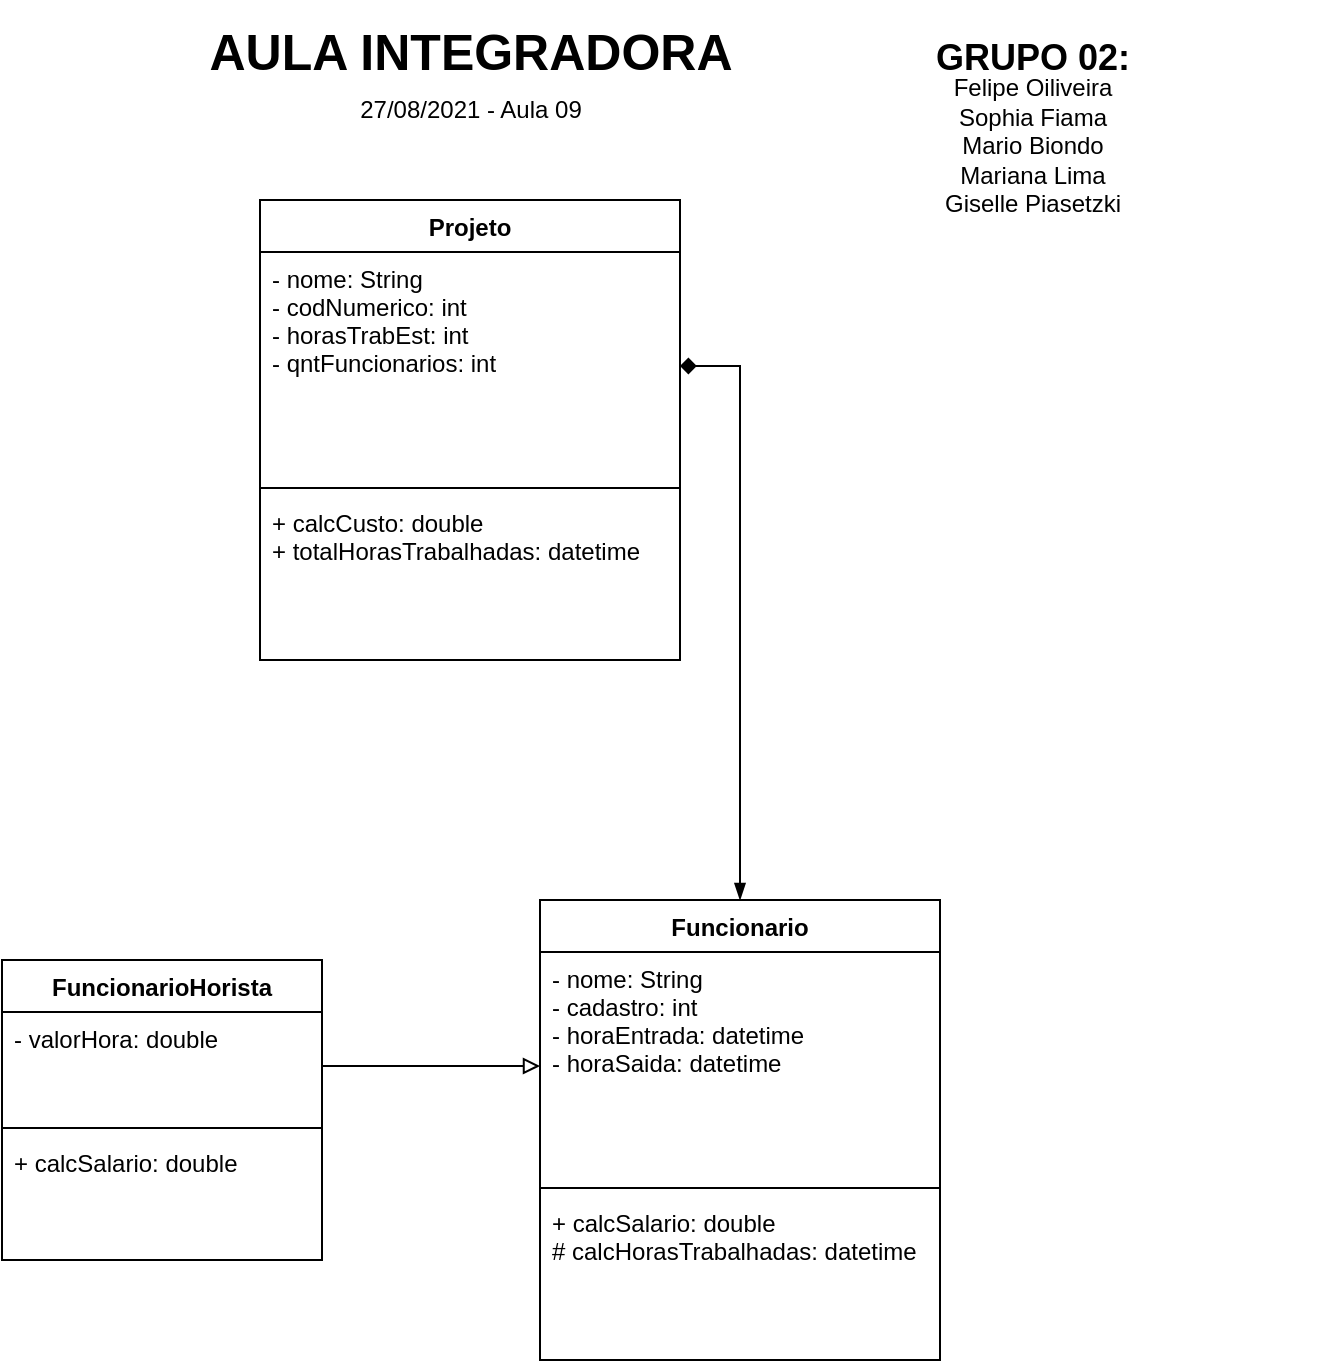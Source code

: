 <mxfile version="14.9.6" type="device"><diagram id="nhAN76I3133yOIfXp-Z8" name="Página-1"><mxGraphModel dx="1185" dy="685" grid="1" gridSize="10" guides="1" tooltips="1" connect="1" arrows="1" fold="1" page="1" pageScale="1" pageWidth="1169" pageHeight="827" math="0" shadow="0"><root><mxCell id="0"/><mxCell id="1" parent="0"/><mxCell id="GYtdyxINptspct3aWWnP-5" value="Projeto" style="swimlane;fontStyle=1;align=center;verticalAlign=top;childLayout=stackLayout;horizontal=1;startSize=26;horizontalStack=0;resizeParent=1;resizeParentMax=0;resizeLast=0;collapsible=1;marginBottom=0;" vertex="1" parent="1"><mxGeometry x="449" y="130" width="210" height="230" as="geometry"/></mxCell><mxCell id="GYtdyxINptspct3aWWnP-6" value="- nome: String&#10;- codNumerico: int&#10;- horasTrabEst: int&#10;- qntFuncionarios: int&#10;" style="text;strokeColor=none;fillColor=none;align=left;verticalAlign=top;spacingLeft=4;spacingRight=4;overflow=hidden;rotatable=0;points=[[0,0.5],[1,0.5]];portConstraint=eastwest;" vertex="1" parent="GYtdyxINptspct3aWWnP-5"><mxGeometry y="26" width="210" height="114" as="geometry"/></mxCell><mxCell id="GYtdyxINptspct3aWWnP-7" value="" style="line;strokeWidth=1;fillColor=none;align=left;verticalAlign=middle;spacingTop=-1;spacingLeft=3;spacingRight=3;rotatable=0;labelPosition=right;points=[];portConstraint=eastwest;" vertex="1" parent="GYtdyxINptspct3aWWnP-5"><mxGeometry y="140" width="210" height="8" as="geometry"/></mxCell><mxCell id="GYtdyxINptspct3aWWnP-8" value="+ calcCusto: double&#10;+ totalHorasTrabalhadas: datetime" style="text;strokeColor=none;fillColor=none;align=left;verticalAlign=top;spacingLeft=4;spacingRight=4;overflow=hidden;rotatable=0;points=[[0,0.5],[1,0.5]];portConstraint=eastwest;" vertex="1" parent="GYtdyxINptspct3aWWnP-5"><mxGeometry y="148" width="210" height="82" as="geometry"/></mxCell><mxCell id="GYtdyxINptspct3aWWnP-17" value="Funcionario&#10;" style="swimlane;fontStyle=1;align=center;verticalAlign=top;childLayout=stackLayout;horizontal=1;startSize=26;horizontalStack=0;resizeParent=1;resizeParentMax=0;resizeLast=0;collapsible=1;marginBottom=0;" vertex="1" parent="1"><mxGeometry x="589" y="480" width="200" height="230" as="geometry"/></mxCell><mxCell id="GYtdyxINptspct3aWWnP-18" value="- nome: String&#10;- cadastro: int&#10;- horaEntrada: datetime&#10;- horaSaida: datetime" style="text;strokeColor=none;fillColor=none;align=left;verticalAlign=top;spacingLeft=4;spacingRight=4;overflow=hidden;rotatable=0;points=[[0,0.5],[1,0.5]];portConstraint=eastwest;" vertex="1" parent="GYtdyxINptspct3aWWnP-17"><mxGeometry y="26" width="200" height="114" as="geometry"/></mxCell><mxCell id="GYtdyxINptspct3aWWnP-19" value="" style="line;strokeWidth=1;fillColor=none;align=left;verticalAlign=middle;spacingTop=-1;spacingLeft=3;spacingRight=3;rotatable=0;labelPosition=right;points=[];portConstraint=eastwest;" vertex="1" parent="GYtdyxINptspct3aWWnP-17"><mxGeometry y="140" width="200" height="8" as="geometry"/></mxCell><mxCell id="GYtdyxINptspct3aWWnP-20" value="+ calcSalario: double&#10;# calcHorasTrabalhadas: datetime" style="text;strokeColor=none;fillColor=none;align=left;verticalAlign=top;spacingLeft=4;spacingRight=4;overflow=hidden;rotatable=0;points=[[0,0.5],[1,0.5]];portConstraint=eastwest;" vertex="1" parent="GYtdyxINptspct3aWWnP-17"><mxGeometry y="148" width="200" height="82" as="geometry"/></mxCell><mxCell id="GYtdyxINptspct3aWWnP-21" value="FuncionarioHorista" style="swimlane;fontStyle=1;align=center;verticalAlign=top;childLayout=stackLayout;horizontal=1;startSize=26;horizontalStack=0;resizeParent=1;resizeParentMax=0;resizeLast=0;collapsible=1;marginBottom=0;" vertex="1" parent="1"><mxGeometry x="320" y="510" width="160" height="150" as="geometry"/></mxCell><mxCell id="GYtdyxINptspct3aWWnP-22" value="- valorHora: double" style="text;strokeColor=none;fillColor=none;align=left;verticalAlign=top;spacingLeft=4;spacingRight=4;overflow=hidden;rotatable=0;points=[[0,0.5],[1,0.5]];portConstraint=eastwest;" vertex="1" parent="GYtdyxINptspct3aWWnP-21"><mxGeometry y="26" width="160" height="54" as="geometry"/></mxCell><mxCell id="GYtdyxINptspct3aWWnP-23" value="" style="line;strokeWidth=1;fillColor=none;align=left;verticalAlign=middle;spacingTop=-1;spacingLeft=3;spacingRight=3;rotatable=0;labelPosition=right;points=[];portConstraint=eastwest;" vertex="1" parent="GYtdyxINptspct3aWWnP-21"><mxGeometry y="80" width="160" height="8" as="geometry"/></mxCell><mxCell id="GYtdyxINptspct3aWWnP-24" value="+ calcSalario: double" style="text;strokeColor=none;fillColor=none;align=left;verticalAlign=top;spacingLeft=4;spacingRight=4;overflow=hidden;rotatable=0;points=[[0,0.5],[1,0.5]];portConstraint=eastwest;" vertex="1" parent="GYtdyxINptspct3aWWnP-21"><mxGeometry y="88" width="160" height="62" as="geometry"/></mxCell><mxCell id="GYtdyxINptspct3aWWnP-61" style="edgeStyle=orthogonalEdgeStyle;rounded=0;orthogonalLoop=1;jettySize=auto;html=1;entryX=0;entryY=0.5;entryDx=0;entryDy=0;endArrow=block;endFill=0;" edge="1" parent="1" source="GYtdyxINptspct3aWWnP-22" target="GYtdyxINptspct3aWWnP-18"><mxGeometry relative="1" as="geometry"/></mxCell><mxCell id="GYtdyxINptspct3aWWnP-64" value="&lt;font size=&quot;1&quot;&gt;&lt;b style=&quot;font-size: 25px&quot;&gt;AULA INTEGRADORA&lt;/b&gt;&lt;/font&gt;" style="text;html=1;strokeColor=none;fillColor=none;align=center;verticalAlign=middle;whiteSpace=wrap;rounded=0;" vertex="1" parent="1"><mxGeometry x="409" y="30" width="291" height="50" as="geometry"/></mxCell><mxCell id="GYtdyxINptspct3aWWnP-65" value="&lt;font size=&quot;1&quot;&gt;&lt;span style=&quot;font-size: 12px&quot;&gt;27/08/2021 - Aula 09&lt;br&gt;&lt;/span&gt;&lt;/font&gt;" style="text;html=1;strokeColor=none;fillColor=none;align=center;verticalAlign=middle;whiteSpace=wrap;rounded=0;" vertex="1" parent="1"><mxGeometry x="409" y="70" width="291" height="30" as="geometry"/></mxCell><mxCell id="GYtdyxINptspct3aWWnP-66" value="&lt;font size=&quot;1&quot;&gt;&lt;span style=&quot;font-size: 12px&quot;&gt;Felipe Oiliveira&lt;br&gt;Sophia Fiama&lt;br&gt;Mario Biondo&lt;br&gt;Mariana Lima&lt;br&gt;Giselle Piasetzki&lt;br&gt;&lt;br&gt;&lt;/span&gt;&lt;/font&gt;" style="text;html=1;strokeColor=none;fillColor=none;align=center;verticalAlign=middle;whiteSpace=wrap;rounded=0;" vertex="1" parent="1"><mxGeometry x="690" y="95" width="291" height="30" as="geometry"/></mxCell><mxCell id="GYtdyxINptspct3aWWnP-67" value="&lt;font size=&quot;1&quot;&gt;&lt;b style=&quot;font-size: 18px&quot;&gt;GRUPO 02:&lt;br&gt;&lt;br&gt;&lt;/b&gt;&lt;/font&gt;" style="text;html=1;strokeColor=none;fillColor=none;align=center;verticalAlign=middle;whiteSpace=wrap;rounded=0;" vertex="1" parent="1"><mxGeometry x="690" y="45" width="291" height="50" as="geometry"/></mxCell><mxCell id="GYtdyxINptspct3aWWnP-63" style="edgeStyle=orthogonalEdgeStyle;rounded=0;orthogonalLoop=1;jettySize=auto;html=1;endArrow=blockThin;endFill=1;startArrow=diamond;startFill=1;" edge="1" parent="1" source="GYtdyxINptspct3aWWnP-6" target="GYtdyxINptspct3aWWnP-17"><mxGeometry relative="1" as="geometry"/></mxCell></root></mxGraphModel></diagram></mxfile>